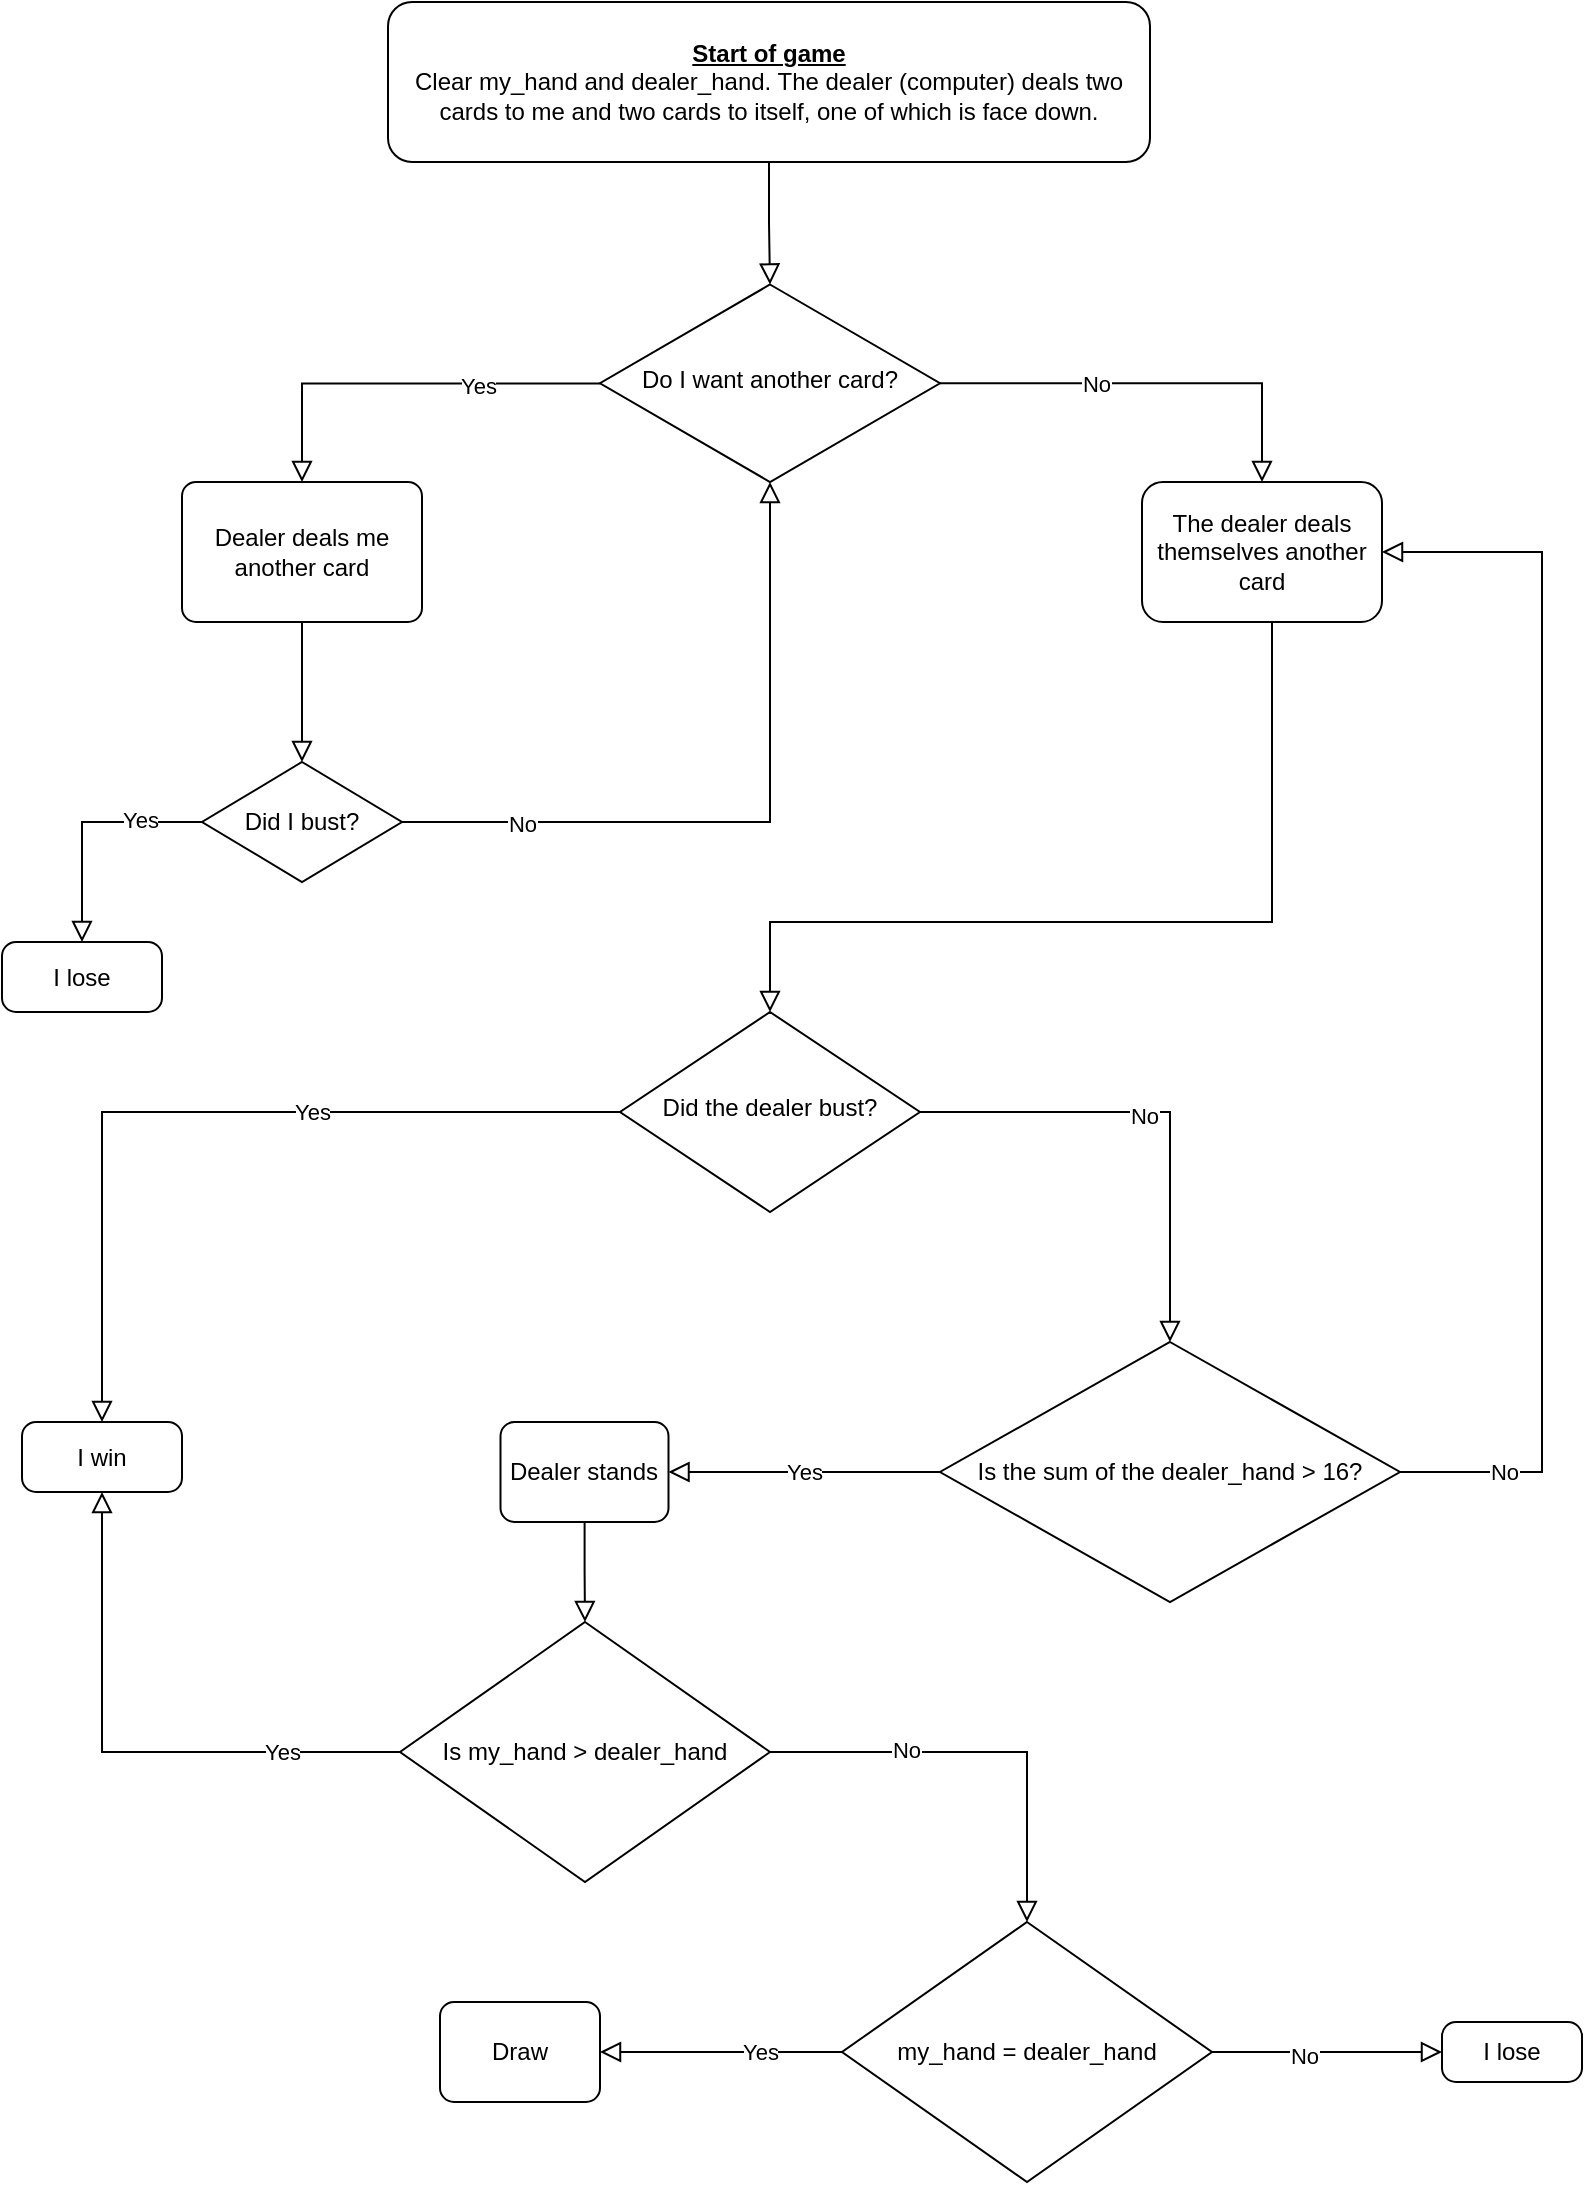 <mxfile version="20.8.5" type="github">
  <diagram id="C5RBs43oDa-KdzZeNtuy" name="Page-1">
    <mxGraphModel dx="1026" dy="687" grid="1" gridSize="10" guides="1" tooltips="1" connect="1" arrows="1" fold="1" page="1" pageScale="1" pageWidth="827" pageHeight="1169" math="0" shadow="0">
      <root>
        <mxCell id="WIyWlLk6GJQsqaUBKTNV-0" />
        <mxCell id="WIyWlLk6GJQsqaUBKTNV-1" parent="WIyWlLk6GJQsqaUBKTNV-0" />
        <mxCell id="9DluYhwfyulaZyYpxclx-105" style="edgeStyle=orthogonalEdgeStyle;rounded=0;orthogonalLoop=1;jettySize=auto;html=1;entryX=0.5;entryY=0;entryDx=0;entryDy=0;endArrow=block;endFill=0;endSize=8;" edge="1" parent="WIyWlLk6GJQsqaUBKTNV-1" source="WIyWlLk6GJQsqaUBKTNV-3" target="WIyWlLk6GJQsqaUBKTNV-6">
          <mxGeometry relative="1" as="geometry" />
        </mxCell>
        <mxCell id="WIyWlLk6GJQsqaUBKTNV-3" value="&lt;div&gt;&lt;u&gt;&lt;b&gt;Start of game&lt;/b&gt;&lt;/u&gt;&lt;/div&gt;&lt;div&gt;Clear my_hand and dealer_hand. The dealer (computer) deals two cards to me and two cards to itself, one of which is face down.&lt;br&gt;&lt;/div&gt;" style="rounded=1;whiteSpace=wrap;html=1;fontSize=12;glass=0;strokeWidth=1;shadow=0;" parent="WIyWlLk6GJQsqaUBKTNV-1" vertex="1">
          <mxGeometry x="223" y="30" width="381" height="80" as="geometry" />
        </mxCell>
        <mxCell id="9DluYhwfyulaZyYpxclx-109" style="edgeStyle=orthogonalEdgeStyle;rounded=0;orthogonalLoop=1;jettySize=auto;html=1;exitX=0.5;exitY=1;exitDx=0;exitDy=0;entryX=0.5;entryY=0;entryDx=0;entryDy=0;endArrow=block;endFill=0;endSize=8;" edge="1" parent="WIyWlLk6GJQsqaUBKTNV-1" source="WIyWlLk6GJQsqaUBKTNV-7" target="zeFq4oNNCg4uerHcXDFo-3">
          <mxGeometry relative="1" as="geometry">
            <Array as="points">
              <mxPoint x="665" y="490" />
              <mxPoint x="414" y="490" />
            </Array>
          </mxGeometry>
        </mxCell>
        <mxCell id="WIyWlLk6GJQsqaUBKTNV-7" value="The dealer deals themselves another card " style="rounded=1;whiteSpace=wrap;html=1;fontSize=12;glass=0;strokeWidth=1;shadow=0;" parent="WIyWlLk6GJQsqaUBKTNV-1" vertex="1">
          <mxGeometry x="600" y="270" width="120" height="70" as="geometry" />
        </mxCell>
        <mxCell id="9DluYhwfyulaZyYpxclx-7" style="edgeStyle=orthogonalEdgeStyle;rounded=0;orthogonalLoop=1;jettySize=auto;html=1;endArrow=block;endFill=0;endSize=8;entryX=0.5;entryY=0;entryDx=0;entryDy=0;entryPerimeter=0;" edge="1" parent="WIyWlLk6GJQsqaUBKTNV-1" source="zeFq4oNNCg4uerHcXDFo-3" target="9DluYhwfyulaZyYpxclx-9">
          <mxGeometry relative="1" as="geometry">
            <mxPoint x="730" y="370" as="targetPoint" />
          </mxGeometry>
        </mxCell>
        <mxCell id="9DluYhwfyulaZyYpxclx-8" value="&lt;div&gt;No&lt;/div&gt;" style="edgeLabel;html=1;align=center;verticalAlign=middle;resizable=0;points=[];" vertex="1" connectable="0" parent="9DluYhwfyulaZyYpxclx-7">
          <mxGeometry x="-0.067" y="-2" relative="1" as="geometry">
            <mxPoint as="offset" />
          </mxGeometry>
        </mxCell>
        <mxCell id="9DluYhwfyulaZyYpxclx-102" style="edgeStyle=orthogonalEdgeStyle;rounded=0;orthogonalLoop=1;jettySize=auto;html=1;endArrow=block;endFill=0;endSize=8;" edge="1" parent="WIyWlLk6GJQsqaUBKTNV-1" source="zeFq4oNNCg4uerHcXDFo-3" target="9DluYhwfyulaZyYpxclx-2">
          <mxGeometry relative="1" as="geometry" />
        </mxCell>
        <mxCell id="9DluYhwfyulaZyYpxclx-103" value="Yes" style="edgeLabel;html=1;align=center;verticalAlign=middle;resizable=0;points=[];" vertex="1" connectable="0" parent="9DluYhwfyulaZyYpxclx-102">
          <mxGeometry x="-0.455" y="1" relative="1" as="geometry">
            <mxPoint x="-41" y="-1" as="offset" />
          </mxGeometry>
        </mxCell>
        <mxCell id="zeFq4oNNCg4uerHcXDFo-3" value="Did the dealer bust?" style="rhombus;whiteSpace=wrap;html=1;shadow=0;fontFamily=Helvetica;fontSize=12;align=center;strokeWidth=1;spacing=6;spacingTop=-4;" parent="WIyWlLk6GJQsqaUBKTNV-1" vertex="1">
          <mxGeometry x="339" y="535" width="150" height="100" as="geometry" />
        </mxCell>
        <mxCell id="9DluYhwfyulaZyYpxclx-2" value="I win" style="rounded=1;whiteSpace=wrap;html=1;absoluteArcSize=1;arcSize=14;strokeWidth=1;" vertex="1" parent="WIyWlLk6GJQsqaUBKTNV-1">
          <mxGeometry x="40" y="740" width="80" height="35" as="geometry" />
        </mxCell>
        <mxCell id="9DluYhwfyulaZyYpxclx-11" value="&lt;div&gt;Yes&lt;/div&gt;" style="edgeStyle=orthogonalEdgeStyle;rounded=0;orthogonalLoop=1;jettySize=auto;html=1;endArrow=block;endFill=0;endSize=8;" edge="1" parent="WIyWlLk6GJQsqaUBKTNV-1" source="9DluYhwfyulaZyYpxclx-9" target="9DluYhwfyulaZyYpxclx-10">
          <mxGeometry relative="1" as="geometry" />
        </mxCell>
        <mxCell id="9DluYhwfyulaZyYpxclx-88" style="edgeStyle=orthogonalEdgeStyle;rounded=0;orthogonalLoop=1;jettySize=auto;html=1;exitX=1;exitY=0.5;exitDx=0;exitDy=0;exitPerimeter=0;entryX=1;entryY=0.5;entryDx=0;entryDy=0;endArrow=block;endFill=0;endSize=8;" edge="1" parent="WIyWlLk6GJQsqaUBKTNV-1" source="9DluYhwfyulaZyYpxclx-9" target="WIyWlLk6GJQsqaUBKTNV-7">
          <mxGeometry relative="1" as="geometry">
            <Array as="points">
              <mxPoint x="800" y="765" />
              <mxPoint x="800" y="305" />
            </Array>
          </mxGeometry>
        </mxCell>
        <mxCell id="9DluYhwfyulaZyYpxclx-89" value="No" style="edgeLabel;html=1;align=center;verticalAlign=middle;resizable=0;points=[];" vertex="1" connectable="0" parent="9DluYhwfyulaZyYpxclx-88">
          <mxGeometry x="-0.829" relative="1" as="geometry">
            <mxPoint as="offset" />
          </mxGeometry>
        </mxCell>
        <mxCell id="9DluYhwfyulaZyYpxclx-9" value="Is the sum of the dealer_hand &amp;gt; 16?" style="strokeWidth=1;html=1;shape=mxgraph.flowchart.decision;whiteSpace=wrap;" vertex="1" parent="WIyWlLk6GJQsqaUBKTNV-1">
          <mxGeometry x="499" y="700" width="230" height="130" as="geometry" />
        </mxCell>
        <mxCell id="9DluYhwfyulaZyYpxclx-22" style="edgeStyle=orthogonalEdgeStyle;rounded=0;orthogonalLoop=1;jettySize=auto;html=1;endArrow=block;endFill=0;endSize=8;" edge="1" parent="WIyWlLk6GJQsqaUBKTNV-1" source="9DluYhwfyulaZyYpxclx-10" target="9DluYhwfyulaZyYpxclx-17">
          <mxGeometry relative="1" as="geometry" />
        </mxCell>
        <mxCell id="9DluYhwfyulaZyYpxclx-10" value="Dealer stands" style="rounded=1;whiteSpace=wrap;html=1;absoluteArcSize=1;arcSize=14;strokeWidth=1;" vertex="1" parent="WIyWlLk6GJQsqaUBKTNV-1">
          <mxGeometry x="279.25" y="740" width="84" height="50" as="geometry" />
        </mxCell>
        <mxCell id="9DluYhwfyulaZyYpxclx-20" style="edgeStyle=orthogonalEdgeStyle;rounded=0;orthogonalLoop=1;jettySize=auto;html=1;endArrow=block;endFill=0;endSize=8;" edge="1" parent="WIyWlLk6GJQsqaUBKTNV-1" source="9DluYhwfyulaZyYpxclx-17" target="9DluYhwfyulaZyYpxclx-2">
          <mxGeometry relative="1" as="geometry" />
        </mxCell>
        <mxCell id="9DluYhwfyulaZyYpxclx-21" value="Yes" style="edgeLabel;html=1;align=center;verticalAlign=middle;resizable=0;points=[];" vertex="1" connectable="0" parent="9DluYhwfyulaZyYpxclx-20">
          <mxGeometry x="-0.241" y="-3" relative="1" as="geometry">
            <mxPoint x="47" y="3" as="offset" />
          </mxGeometry>
        </mxCell>
        <mxCell id="9DluYhwfyulaZyYpxclx-64" style="edgeStyle=orthogonalEdgeStyle;rounded=0;orthogonalLoop=1;jettySize=auto;html=1;entryX=0.5;entryY=0;entryDx=0;entryDy=0;entryPerimeter=0;endArrow=block;endFill=0;endSize=8;" edge="1" parent="WIyWlLk6GJQsqaUBKTNV-1" source="9DluYhwfyulaZyYpxclx-17" target="9DluYhwfyulaZyYpxclx-23">
          <mxGeometry relative="1" as="geometry" />
        </mxCell>
        <mxCell id="9DluYhwfyulaZyYpxclx-66" value="No" style="edgeLabel;html=1;align=center;verticalAlign=middle;resizable=0;points=[];" vertex="1" connectable="0" parent="9DluYhwfyulaZyYpxclx-64">
          <mxGeometry x="-0.365" y="1" relative="1" as="geometry">
            <mxPoint as="offset" />
          </mxGeometry>
        </mxCell>
        <mxCell id="9DluYhwfyulaZyYpxclx-17" value="Is my_hand &amp;gt; dealer_hand" style="strokeWidth=1;html=1;shape=mxgraph.flowchart.decision;whiteSpace=wrap;" vertex="1" parent="WIyWlLk6GJQsqaUBKTNV-1">
          <mxGeometry x="229" y="840" width="185" height="130" as="geometry" />
        </mxCell>
        <mxCell id="9DluYhwfyulaZyYpxclx-68" style="edgeStyle=orthogonalEdgeStyle;rounded=0;orthogonalLoop=1;jettySize=auto;html=1;endArrow=block;endFill=0;endSize=8;" edge="1" parent="WIyWlLk6GJQsqaUBKTNV-1" source="9DluYhwfyulaZyYpxclx-23" target="9DluYhwfyulaZyYpxclx-67">
          <mxGeometry relative="1" as="geometry" />
        </mxCell>
        <mxCell id="9DluYhwfyulaZyYpxclx-91" value="No" style="edgeLabel;html=1;align=center;verticalAlign=middle;resizable=0;points=[];" vertex="1" connectable="0" parent="9DluYhwfyulaZyYpxclx-68">
          <mxGeometry x="-0.212" y="-2" relative="1" as="geometry">
            <mxPoint as="offset" />
          </mxGeometry>
        </mxCell>
        <mxCell id="9DluYhwfyulaZyYpxclx-69" style="edgeStyle=orthogonalEdgeStyle;rounded=0;orthogonalLoop=1;jettySize=auto;html=1;entryX=1;entryY=0.5;entryDx=0;entryDy=0;endArrow=block;endFill=0;endSize=8;" edge="1" parent="WIyWlLk6GJQsqaUBKTNV-1" source="9DluYhwfyulaZyYpxclx-23" target="9DluYhwfyulaZyYpxclx-25">
          <mxGeometry relative="1" as="geometry" />
        </mxCell>
        <mxCell id="9DluYhwfyulaZyYpxclx-70" value="Yes" style="edgeLabel;html=1;align=center;verticalAlign=middle;resizable=0;points=[];" vertex="1" connectable="0" parent="9DluYhwfyulaZyYpxclx-69">
          <mxGeometry x="-0.325" relative="1" as="geometry">
            <mxPoint as="offset" />
          </mxGeometry>
        </mxCell>
        <mxCell id="9DluYhwfyulaZyYpxclx-23" value="my_hand = dealer_hand" style="strokeWidth=1;html=1;shape=mxgraph.flowchart.decision;whiteSpace=wrap;" vertex="1" parent="WIyWlLk6GJQsqaUBKTNV-1">
          <mxGeometry x="450" y="990" width="185" height="130" as="geometry" />
        </mxCell>
        <mxCell id="9DluYhwfyulaZyYpxclx-25" value="Draw" style="rounded=1;whiteSpace=wrap;html=1;absoluteArcSize=1;arcSize=14;strokeWidth=1;" vertex="1" parent="WIyWlLk6GJQsqaUBKTNV-1">
          <mxGeometry x="249" y="1030" width="80" height="50" as="geometry" />
        </mxCell>
        <mxCell id="9DluYhwfyulaZyYpxclx-34" style="edgeStyle=orthogonalEdgeStyle;rounded=0;orthogonalLoop=1;jettySize=auto;html=1;endArrow=block;endFill=0;endSize=8;" edge="1" parent="WIyWlLk6GJQsqaUBKTNV-1" source="9DluYhwfyulaZyYpxclx-31" target="9DluYhwfyulaZyYpxclx-33">
          <mxGeometry relative="1" as="geometry" />
        </mxCell>
        <mxCell id="9DluYhwfyulaZyYpxclx-35" value="Yes" style="edgeLabel;html=1;align=center;verticalAlign=middle;resizable=0;points=[];" vertex="1" connectable="0" parent="9DluYhwfyulaZyYpxclx-34">
          <mxGeometry x="-0.486" y="-1" relative="1" as="geometry">
            <mxPoint as="offset" />
          </mxGeometry>
        </mxCell>
        <mxCell id="9DluYhwfyulaZyYpxclx-81" style="edgeStyle=orthogonalEdgeStyle;rounded=0;orthogonalLoop=1;jettySize=auto;html=1;entryX=0.5;entryY=1;entryDx=0;entryDy=0;endArrow=block;endFill=0;endSize=8;" edge="1" parent="WIyWlLk6GJQsqaUBKTNV-1" source="9DluYhwfyulaZyYpxclx-31" target="WIyWlLk6GJQsqaUBKTNV-6">
          <mxGeometry relative="1" as="geometry" />
        </mxCell>
        <mxCell id="9DluYhwfyulaZyYpxclx-82" value="No" style="edgeLabel;html=1;align=center;verticalAlign=middle;resizable=0;points=[];" vertex="1" connectable="0" parent="9DluYhwfyulaZyYpxclx-81">
          <mxGeometry x="-0.665" y="-1" relative="1" as="geometry">
            <mxPoint as="offset" />
          </mxGeometry>
        </mxCell>
        <mxCell id="9DluYhwfyulaZyYpxclx-31" value="Did I bust?" style="strokeWidth=1;html=1;shape=mxgraph.flowchart.decision;whiteSpace=wrap;" vertex="1" parent="WIyWlLk6GJQsqaUBKTNV-1">
          <mxGeometry x="130" y="410" width="100" height="60" as="geometry" />
        </mxCell>
        <mxCell id="9DluYhwfyulaZyYpxclx-33" value="I lose" style="rounded=1;whiteSpace=wrap;html=1;absoluteArcSize=1;arcSize=14;strokeWidth=1;" vertex="1" parent="WIyWlLk6GJQsqaUBKTNV-1">
          <mxGeometry x="30" y="500" width="80" height="35" as="geometry" />
        </mxCell>
        <mxCell id="9DluYhwfyulaZyYpxclx-75" style="edgeStyle=orthogonalEdgeStyle;rounded=0;orthogonalLoop=1;jettySize=auto;html=1;endArrow=block;endFill=0;endSize=8;entryX=0.5;entryY=0;entryDx=0;entryDy=0;" edge="1" parent="WIyWlLk6GJQsqaUBKTNV-1" source="WIyWlLk6GJQsqaUBKTNV-6" target="9DluYhwfyulaZyYpxclx-79">
          <mxGeometry relative="1" as="geometry" />
        </mxCell>
        <mxCell id="9DluYhwfyulaZyYpxclx-77" value="Yes" style="edgeLabel;html=1;align=center;verticalAlign=middle;resizable=0;points=[];" vertex="1" connectable="0" parent="9DluYhwfyulaZyYpxclx-75">
          <mxGeometry x="-0.386" y="1" relative="1" as="geometry">
            <mxPoint as="offset" />
          </mxGeometry>
        </mxCell>
        <mxCell id="9DluYhwfyulaZyYpxclx-106" style="edgeStyle=orthogonalEdgeStyle;rounded=0;orthogonalLoop=1;jettySize=auto;html=1;exitX=1;exitY=0.5;exitDx=0;exitDy=0;entryX=0.5;entryY=0;entryDx=0;entryDy=0;endArrow=block;endFill=0;endSize=8;" edge="1" parent="WIyWlLk6GJQsqaUBKTNV-1" source="WIyWlLk6GJQsqaUBKTNV-6" target="WIyWlLk6GJQsqaUBKTNV-7">
          <mxGeometry relative="1" as="geometry" />
        </mxCell>
        <mxCell id="9DluYhwfyulaZyYpxclx-107" value="No" style="edgeLabel;html=1;align=center;verticalAlign=middle;resizable=0;points=[];" vertex="1" connectable="0" parent="9DluYhwfyulaZyYpxclx-106">
          <mxGeometry x="-0.257" relative="1" as="geometry">
            <mxPoint as="offset" />
          </mxGeometry>
        </mxCell>
        <mxCell id="WIyWlLk6GJQsqaUBKTNV-6" value="Do I want another card?" style="rhombus;whiteSpace=wrap;html=1;shadow=0;fontFamily=Helvetica;fontSize=12;align=center;strokeWidth=1;spacing=6;spacingTop=-4;" parent="WIyWlLk6GJQsqaUBKTNV-1" vertex="1">
          <mxGeometry x="329" y="171.25" width="170" height="98.75" as="geometry" />
        </mxCell>
        <mxCell id="9DluYhwfyulaZyYpxclx-67" value="I lose" style="rounded=1;whiteSpace=wrap;html=1;absoluteArcSize=1;arcSize=14;strokeWidth=1;" vertex="1" parent="WIyWlLk6GJQsqaUBKTNV-1">
          <mxGeometry x="750" y="1040" width="70" height="30" as="geometry" />
        </mxCell>
        <mxCell id="9DluYhwfyulaZyYpxclx-80" style="edgeStyle=orthogonalEdgeStyle;rounded=0;orthogonalLoop=1;jettySize=auto;html=1;endArrow=block;endFill=0;endSize=8;" edge="1" parent="WIyWlLk6GJQsqaUBKTNV-1" source="9DluYhwfyulaZyYpxclx-79" target="9DluYhwfyulaZyYpxclx-31">
          <mxGeometry relative="1" as="geometry" />
        </mxCell>
        <mxCell id="9DluYhwfyulaZyYpxclx-79" value="Dealer deals me another card" style="rounded=1;whiteSpace=wrap;html=1;absoluteArcSize=1;arcSize=14;strokeWidth=1;" vertex="1" parent="WIyWlLk6GJQsqaUBKTNV-1">
          <mxGeometry x="120" y="270" width="120" height="70" as="geometry" />
        </mxCell>
      </root>
    </mxGraphModel>
  </diagram>
</mxfile>
